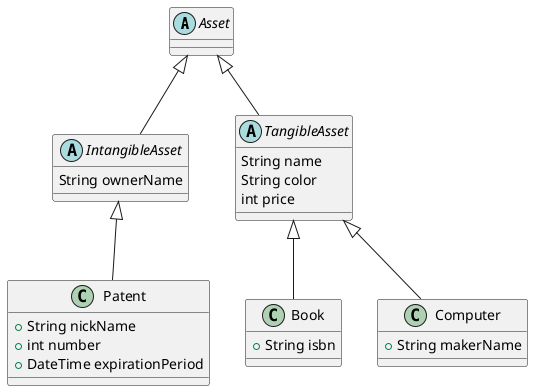 @startuml

abstract class Asset {
}

'무형 자산
abstract class IntangibleAsset extends Asset{
String ownerName
}

'유형 자산
abstract class TangibleAsset extends Asset{
String name
String color
int price
}

'무형 자산 상속
class Patent extends IntangibleAsset {
'특허 명칭
+ String nickName
'특허 번호
+ int number
+ DateTime expirationPeriod
}

'유형 자산 상속
class Book extends TangibleAsset {
+ String isbn
}

'유형 자산 상속
class Computer extends TangibleAsset {
+ String makerName
}

@enduml